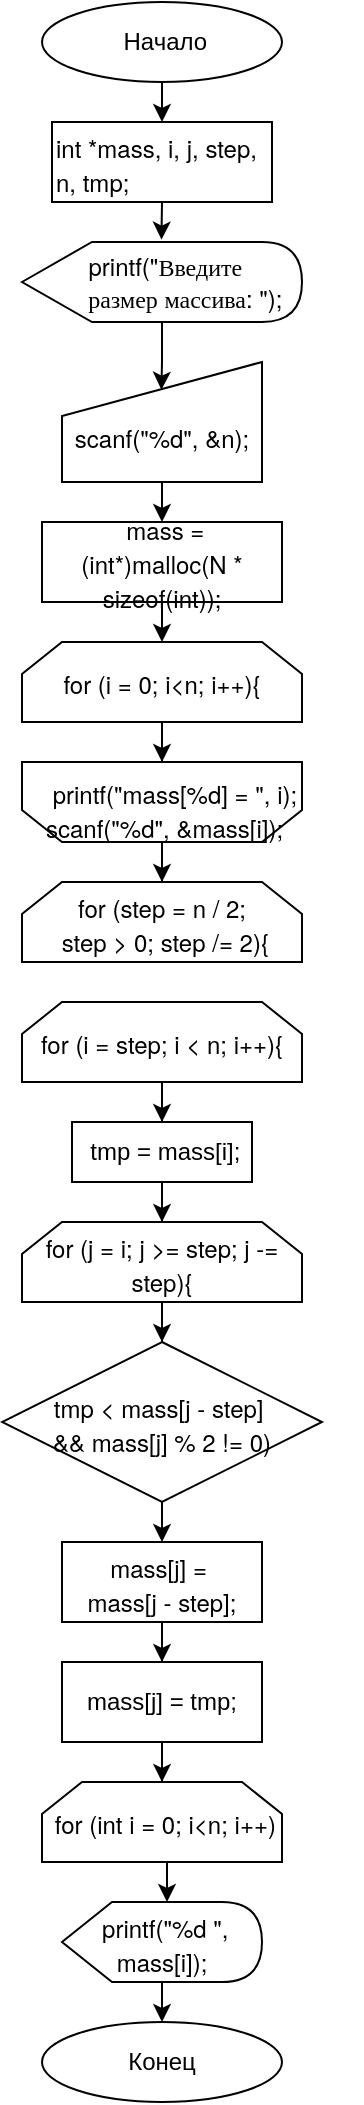 <mxfile version="15.9.4" type="github">
  <diagram id="C5RBs43oDa-KdzZeNtuy" name="Page-1">
    <mxGraphModel dx="1577" dy="1103" grid="1" gridSize="10" guides="1" tooltips="1" connect="1" arrows="1" fold="1" page="1" pageScale="1" pageWidth="1169" pageHeight="1654" math="0" shadow="0">
      <root>
        <mxCell id="WIyWlLk6GJQsqaUBKTNV-0" />
        <mxCell id="WIyWlLk6GJQsqaUBKTNV-1" parent="WIyWlLk6GJQsqaUBKTNV-0" />
        <mxCell id="BlZE2K9pNSNaexMbTKUI-1" style="edgeStyle=orthogonalEdgeStyle;rounded=0;orthogonalLoop=1;jettySize=auto;html=1;entryX=0.5;entryY=0;entryDx=0;entryDy=0;" parent="WIyWlLk6GJQsqaUBKTNV-1" source="3qB-yeAW9LOkjrDs_IJ0-26" target="3qB-yeAW9LOkjrDs_IJ0-30" edge="1">
          <mxGeometry relative="1" as="geometry" />
        </mxCell>
        <mxCell id="3qB-yeAW9LOkjrDs_IJ0-26" value="" style="shape=loopLimit;whiteSpace=wrap;html=1;rotation=-180;" parent="WIyWlLk6GJQsqaUBKTNV-1" vertex="1">
          <mxGeometry x="380" y="920" width="140" height="40" as="geometry" />
        </mxCell>
        <mxCell id="3qB-yeAW9LOkjrDs_IJ0-7" style="edgeStyle=orthogonalEdgeStyle;rounded=0;orthogonalLoop=1;jettySize=auto;html=1;exitX=0.5;exitY=1;exitDx=0;exitDy=0;entryX=0.5;entryY=0;entryDx=0;entryDy=0;" parent="WIyWlLk6GJQsqaUBKTNV-1" source="3qB-yeAW9LOkjrDs_IJ0-4" target="3qB-yeAW9LOkjrDs_IJ0-6" edge="1">
          <mxGeometry relative="1" as="geometry" />
        </mxCell>
        <mxCell id="3qB-yeAW9LOkjrDs_IJ0-4" value="&amp;nbsp;Начало" style="ellipse;whiteSpace=wrap;html=1;" parent="WIyWlLk6GJQsqaUBKTNV-1" vertex="1">
          <mxGeometry x="390" y="540" width="120" height="40" as="geometry" />
        </mxCell>
        <mxCell id="3qB-yeAW9LOkjrDs_IJ0-10" style="edgeStyle=orthogonalEdgeStyle;rounded=0;orthogonalLoop=1;jettySize=auto;html=1;exitX=0.5;exitY=1;exitDx=0;exitDy=0;entryX=0.498;entryY=-0.029;entryDx=0;entryDy=0;entryPerimeter=0;" parent="WIyWlLk6GJQsqaUBKTNV-1" source="3qB-yeAW9LOkjrDs_IJ0-6" target="3qB-yeAW9LOkjrDs_IJ0-8" edge="1">
          <mxGeometry relative="1" as="geometry" />
        </mxCell>
        <mxCell id="3qB-yeAW9LOkjrDs_IJ0-6" value="&lt;p style=&quot;margin: 0px ; font-stretch: normal ; line-height: normal ; font-family: &amp;#34;helvetica neue&amp;#34;&quot;&gt;int *mass, i, j, step, n, tmp;&lt;br&gt;&lt;/p&gt;" style="rounded=0;whiteSpace=wrap;html=1;align=left;" parent="WIyWlLk6GJQsqaUBKTNV-1" vertex="1">
          <mxGeometry x="395" y="600" width="110" height="40" as="geometry" />
        </mxCell>
        <mxCell id="3qB-yeAW9LOkjrDs_IJ0-13" style="edgeStyle=orthogonalEdgeStyle;rounded=0;orthogonalLoop=1;jettySize=auto;html=1;entryX=0.497;entryY=0.231;entryDx=0;entryDy=0;entryPerimeter=0;" parent="WIyWlLk6GJQsqaUBKTNV-1" source="3qB-yeAW9LOkjrDs_IJ0-8" target="3qB-yeAW9LOkjrDs_IJ0-9" edge="1">
          <mxGeometry relative="1" as="geometry" />
        </mxCell>
        <mxCell id="3qB-yeAW9LOkjrDs_IJ0-8" value="&lt;span style=&quot;font-family: &amp;#34;helvetica neue&amp;#34; ; text-align: left&quot;&gt;&amp;nbsp;printf(&quot;Введите &lt;br&gt;&amp;nbsp; &amp;nbsp; &amp;nbsp; &amp;nbsp;размер массива: &quot;);&lt;/span&gt;" style="shape=display;whiteSpace=wrap;html=1;" parent="WIyWlLk6GJQsqaUBKTNV-1" vertex="1">
          <mxGeometry x="380" y="660" width="140" height="40" as="geometry" />
        </mxCell>
        <mxCell id="3qB-yeAW9LOkjrDs_IJ0-15" style="edgeStyle=orthogonalEdgeStyle;rounded=0;orthogonalLoop=1;jettySize=auto;html=1;exitX=0.5;exitY=1;exitDx=0;exitDy=0;entryX=0.5;entryY=0;entryDx=0;entryDy=0;" parent="WIyWlLk6GJQsqaUBKTNV-1" source="3qB-yeAW9LOkjrDs_IJ0-9" target="3qB-yeAW9LOkjrDs_IJ0-14" edge="1">
          <mxGeometry relative="1" as="geometry" />
        </mxCell>
        <mxCell id="3qB-yeAW9LOkjrDs_IJ0-9" value="&lt;span style=&quot;font-family: &amp;#34;helvetica neue&amp;#34;&quot;&gt;&lt;br&gt;scanf(&quot;%d&quot;, &amp;amp;n);&lt;/span&gt;" style="shape=manualInput;whiteSpace=wrap;html=1;align=center;size=27;" parent="WIyWlLk6GJQsqaUBKTNV-1" vertex="1">
          <mxGeometry x="400" y="720" width="100" height="60" as="geometry" />
        </mxCell>
        <mxCell id="3qB-yeAW9LOkjrDs_IJ0-17" style="edgeStyle=orthogonalEdgeStyle;rounded=0;orthogonalLoop=1;jettySize=auto;html=1;exitX=0.5;exitY=1;exitDx=0;exitDy=0;entryX=0.5;entryY=0;entryDx=0;entryDy=0;" parent="WIyWlLk6GJQsqaUBKTNV-1" source="3qB-yeAW9LOkjrDs_IJ0-14" target="3qB-yeAW9LOkjrDs_IJ0-16" edge="1">
          <mxGeometry relative="1" as="geometry" />
        </mxCell>
        <mxCell id="3qB-yeAW9LOkjrDs_IJ0-14" value="&lt;p style=&quot;margin: 0px ; font-stretch: normal ; line-height: normal ; font-family: &amp;#34;helvetica neue&amp;#34;&quot;&gt;&amp;nbsp;mass = (int*)malloc(N * sizeof(int));&lt;/p&gt;" style="rounded=0;whiteSpace=wrap;html=1;" parent="WIyWlLk6GJQsqaUBKTNV-1" vertex="1">
          <mxGeometry x="390" y="800" width="120" height="40" as="geometry" />
        </mxCell>
        <mxCell id="3qB-yeAW9LOkjrDs_IJ0-29" style="edgeStyle=orthogonalEdgeStyle;rounded=0;orthogonalLoop=1;jettySize=auto;html=1;entryX=0.375;entryY=0;entryDx=0;entryDy=0;entryPerimeter=0;" parent="WIyWlLk6GJQsqaUBKTNV-1" source="3qB-yeAW9LOkjrDs_IJ0-16" target="3qB-yeAW9LOkjrDs_IJ0-27" edge="1">
          <mxGeometry relative="1" as="geometry" />
        </mxCell>
        <mxCell id="3qB-yeAW9LOkjrDs_IJ0-16" value="&lt;p style=&quot;margin: 0px ; font-stretch: normal ; line-height: normal ; font-family: &amp;#34;helvetica neue&amp;#34;&quot;&gt;for (i = 0; i&amp;lt;n; i++){&lt;/p&gt;" style="shape=loopLimit;whiteSpace=wrap;html=1;" parent="WIyWlLk6GJQsqaUBKTNV-1" vertex="1">
          <mxGeometry x="380" y="860" width="140" height="40" as="geometry" />
        </mxCell>
        <mxCell id="3qB-yeAW9LOkjrDs_IJ0-27" value="&lt;p style=&quot;margin: 0.0px 0.0px 0.0px 0.0px ; font: 12.0px &amp;#34;helvetica neue&amp;#34;&quot;&gt;&lt;span class=&quot;Apple-converted-space&quot;&gt;&amp;nbsp;&lt;/span&gt;printf(&quot;mass[%d] = &quot;, i);&lt;/p&gt;&lt;p style=&quot;margin: 0.0px 0.0px 0.0px 0.0px ; font: 12.0px &amp;#34;helvetica neue&amp;#34;&quot;&gt;scanf(&quot;%d&quot;, &amp;amp;mass[i]);&lt;/p&gt;" style="text;whiteSpace=wrap;html=1;" parent="WIyWlLk6GJQsqaUBKTNV-1" vertex="1">
          <mxGeometry x="390" y="920" width="160" height="40" as="geometry" />
        </mxCell>
        <mxCell id="3qB-yeAW9LOkjrDs_IJ0-30" value="&lt;p style=&quot;margin: 0px ; font-stretch: normal ; line-height: normal ; font-family: &amp;#34;helvetica neue&amp;#34;&quot;&gt;for (step = n / 2;&lt;/p&gt;&lt;p style=&quot;margin: 0px ; font-stretch: normal ; line-height: normal ; font-family: &amp;#34;helvetica neue&amp;#34;&quot;&gt;&amp;nbsp;step &amp;gt; 0; step /= 2){&lt;/p&gt;" style="shape=loopLimit;whiteSpace=wrap;html=1;" parent="WIyWlLk6GJQsqaUBKTNV-1" vertex="1">
          <mxGeometry x="380" y="980" width="140" height="40" as="geometry" />
        </mxCell>
        <mxCell id="YJ0zcKfJTRi40H62ncMG-10" style="edgeStyle=orthogonalEdgeStyle;rounded=0;orthogonalLoop=1;jettySize=auto;html=1;entryX=0.5;entryY=0;entryDx=0;entryDy=0;" edge="1" parent="WIyWlLk6GJQsqaUBKTNV-1" source="3qB-yeAW9LOkjrDs_IJ0-31" target="YJ0zcKfJTRi40H62ncMG-0">
          <mxGeometry relative="1" as="geometry" />
        </mxCell>
        <mxCell id="3qB-yeAW9LOkjrDs_IJ0-31" value="&lt;p style=&quot;margin: 0px ; font-stretch: normal ; line-height: normal ; font-family: &amp;#34;helvetica neue&amp;#34;&quot;&gt;for (i = step; i &amp;lt; n; i++){&lt;/p&gt;" style="shape=loopLimit;whiteSpace=wrap;html=1;" parent="WIyWlLk6GJQsqaUBKTNV-1" vertex="1">
          <mxGeometry x="380" y="1040" width="140" height="40" as="geometry" />
        </mxCell>
        <mxCell id="3qB-yeAW9LOkjrDs_IJ0-34" style="edgeStyle=orthogonalEdgeStyle;rounded=0;orthogonalLoop=1;jettySize=auto;html=1;exitX=0.5;exitY=1;exitDx=0;exitDy=0;entryX=0.5;entryY=0;entryDx=0;entryDy=0;" parent="WIyWlLk6GJQsqaUBKTNV-1" source="3qB-yeAW9LOkjrDs_IJ0-32" target="3qB-yeAW9LOkjrDs_IJ0-33" edge="1">
          <mxGeometry relative="1" as="geometry" />
        </mxCell>
        <mxCell id="3qB-yeAW9LOkjrDs_IJ0-32" value="&lt;p style=&quot;margin: 0px ; font-stretch: normal ; line-height: normal ; font-family: &amp;#34;helvetica neue&amp;#34;&quot;&gt;tmp &amp;lt; mass[j - step]&amp;nbsp;&lt;/p&gt;&lt;p style=&quot;margin: 0px ; font-stretch: normal ; line-height: normal ; font-family: &amp;#34;helvetica neue&amp;#34;&quot;&gt;&amp;amp;&amp;amp; mass[j] % 2 != 0)&lt;br&gt;&lt;/p&gt;" style="rhombus;whiteSpace=wrap;html=1;" parent="WIyWlLk6GJQsqaUBKTNV-1" vertex="1">
          <mxGeometry x="370" y="1210" width="160" height="80" as="geometry" />
        </mxCell>
        <mxCell id="YJ0zcKfJTRi40H62ncMG-6" style="edgeStyle=orthogonalEdgeStyle;rounded=0;orthogonalLoop=1;jettySize=auto;html=1;entryX=0.5;entryY=0;entryDx=0;entryDy=0;" edge="1" parent="WIyWlLk6GJQsqaUBKTNV-1" source="3qB-yeAW9LOkjrDs_IJ0-33" target="YJ0zcKfJTRi40H62ncMG-2">
          <mxGeometry relative="1" as="geometry" />
        </mxCell>
        <mxCell id="3qB-yeAW9LOkjrDs_IJ0-33" value="&lt;p style=&quot;margin: 0px ; font-stretch: normal ; line-height: normal ; font-family: &amp;#34;helvetica neue&amp;#34;&quot;&gt;mass[j] =&amp;nbsp;&lt;/p&gt;&lt;p style=&quot;margin: 0px ; font-stretch: normal ; line-height: normal ; font-family: &amp;#34;helvetica neue&amp;#34;&quot;&gt;mass[j - step];&lt;br&gt;&lt;/p&gt;" style="rounded=0;whiteSpace=wrap;html=1;" parent="WIyWlLk6GJQsqaUBKTNV-1" vertex="1">
          <mxGeometry x="400" y="1310" width="100" height="40" as="geometry" />
        </mxCell>
        <mxCell id="3qB-yeAW9LOkjrDs_IJ0-41" style="edgeStyle=orthogonalEdgeStyle;rounded=0;orthogonalLoop=1;jettySize=auto;html=1;exitX=0.5;exitY=1;exitDx=0;exitDy=0;entryX=0;entryY=0;entryDx=52.5;entryDy=0;entryPerimeter=0;" parent="WIyWlLk6GJQsqaUBKTNV-1" source="3qB-yeAW9LOkjrDs_IJ0-37" target="3qB-yeAW9LOkjrDs_IJ0-38" edge="1">
          <mxGeometry relative="1" as="geometry" />
        </mxCell>
        <mxCell id="3qB-yeAW9LOkjrDs_IJ0-37" value="&lt;p style=&quot;margin: 0px ; font-stretch: normal ; line-height: normal ; font-family: &amp;#34;helvetica neue&amp;#34;&quot;&gt;&amp;nbsp;for (int i = 0; i&amp;lt;n; i++)&lt;/p&gt;" style="shape=loopLimit;whiteSpace=wrap;html=1;" parent="WIyWlLk6GJQsqaUBKTNV-1" vertex="1">
          <mxGeometry x="390" y="1430" width="120" height="40" as="geometry" />
        </mxCell>
        <mxCell id="3qB-yeAW9LOkjrDs_IJ0-44" style="edgeStyle=orthogonalEdgeStyle;rounded=0;orthogonalLoop=1;jettySize=auto;html=1;exitX=0;exitY=0;exitDx=52.5;exitDy=40;exitPerimeter=0;entryX=0.5;entryY=0;entryDx=0;entryDy=0;" parent="WIyWlLk6GJQsqaUBKTNV-1" source="3qB-yeAW9LOkjrDs_IJ0-38" target="3qB-yeAW9LOkjrDs_IJ0-43" edge="1">
          <mxGeometry relative="1" as="geometry" />
        </mxCell>
        <mxCell id="3qB-yeAW9LOkjrDs_IJ0-38" value="&lt;p style=&quot;margin: 0px ; font-stretch: normal ; line-height: normal ; font-family: &amp;#34;helvetica neue&amp;#34;&quot;&gt;&amp;nbsp;printf(&quot;%d &quot;, mass[i]);&lt;/p&gt;" style="shape=display;whiteSpace=wrap;html=1;" parent="WIyWlLk6GJQsqaUBKTNV-1" vertex="1">
          <mxGeometry x="400" y="1490" width="100" height="40" as="geometry" />
        </mxCell>
        <mxCell id="3qB-yeAW9LOkjrDs_IJ0-43" value="Конец" style="ellipse;whiteSpace=wrap;html=1;" parent="WIyWlLk6GJQsqaUBKTNV-1" vertex="1">
          <mxGeometry x="390" y="1550" width="120" height="40" as="geometry" />
        </mxCell>
        <mxCell id="YJ0zcKfJTRi40H62ncMG-9" style="edgeStyle=orthogonalEdgeStyle;rounded=0;orthogonalLoop=1;jettySize=auto;html=1;entryX=0.5;entryY=0;entryDx=0;entryDy=0;" edge="1" parent="WIyWlLk6GJQsqaUBKTNV-1" source="YJ0zcKfJTRi40H62ncMG-0" target="YJ0zcKfJTRi40H62ncMG-1">
          <mxGeometry relative="1" as="geometry" />
        </mxCell>
        <mxCell id="YJ0zcKfJTRi40H62ncMG-0" value="&amp;nbsp;tmp = mass[i];" style="rounded=0;whiteSpace=wrap;html=1;" vertex="1" parent="WIyWlLk6GJQsqaUBKTNV-1">
          <mxGeometry x="405" y="1100" width="90" height="30" as="geometry" />
        </mxCell>
        <mxCell id="YJ0zcKfJTRi40H62ncMG-8" style="edgeStyle=orthogonalEdgeStyle;rounded=0;orthogonalLoop=1;jettySize=auto;html=1;entryX=0.5;entryY=0;entryDx=0;entryDy=0;" edge="1" parent="WIyWlLk6GJQsqaUBKTNV-1" source="YJ0zcKfJTRi40H62ncMG-1" target="3qB-yeAW9LOkjrDs_IJ0-32">
          <mxGeometry relative="1" as="geometry" />
        </mxCell>
        <mxCell id="YJ0zcKfJTRi40H62ncMG-1" value="&lt;p style=&quot;margin: 0px ; font-stretch: normal ; line-height: normal ; font-family: &amp;#34;helvetica neue&amp;#34;&quot;&gt;for (j = i; j &amp;gt;= step; j -= step){&lt;br&gt;&lt;/p&gt;" style="shape=loopLimit;whiteSpace=wrap;html=1;" vertex="1" parent="WIyWlLk6GJQsqaUBKTNV-1">
          <mxGeometry x="380" y="1150" width="140" height="40" as="geometry" />
        </mxCell>
        <mxCell id="YJ0zcKfJTRi40H62ncMG-3" style="edgeStyle=orthogonalEdgeStyle;rounded=0;orthogonalLoop=1;jettySize=auto;html=1;entryX=0.5;entryY=0;entryDx=0;entryDy=0;" edge="1" parent="WIyWlLk6GJQsqaUBKTNV-1" source="YJ0zcKfJTRi40H62ncMG-2" target="3qB-yeAW9LOkjrDs_IJ0-37">
          <mxGeometry relative="1" as="geometry" />
        </mxCell>
        <mxCell id="YJ0zcKfJTRi40H62ncMG-2" value="mass[j] = tmp;" style="rounded=0;whiteSpace=wrap;html=1;" vertex="1" parent="WIyWlLk6GJQsqaUBKTNV-1">
          <mxGeometry x="400" y="1370" width="100" height="40" as="geometry" />
        </mxCell>
      </root>
    </mxGraphModel>
  </diagram>
</mxfile>

